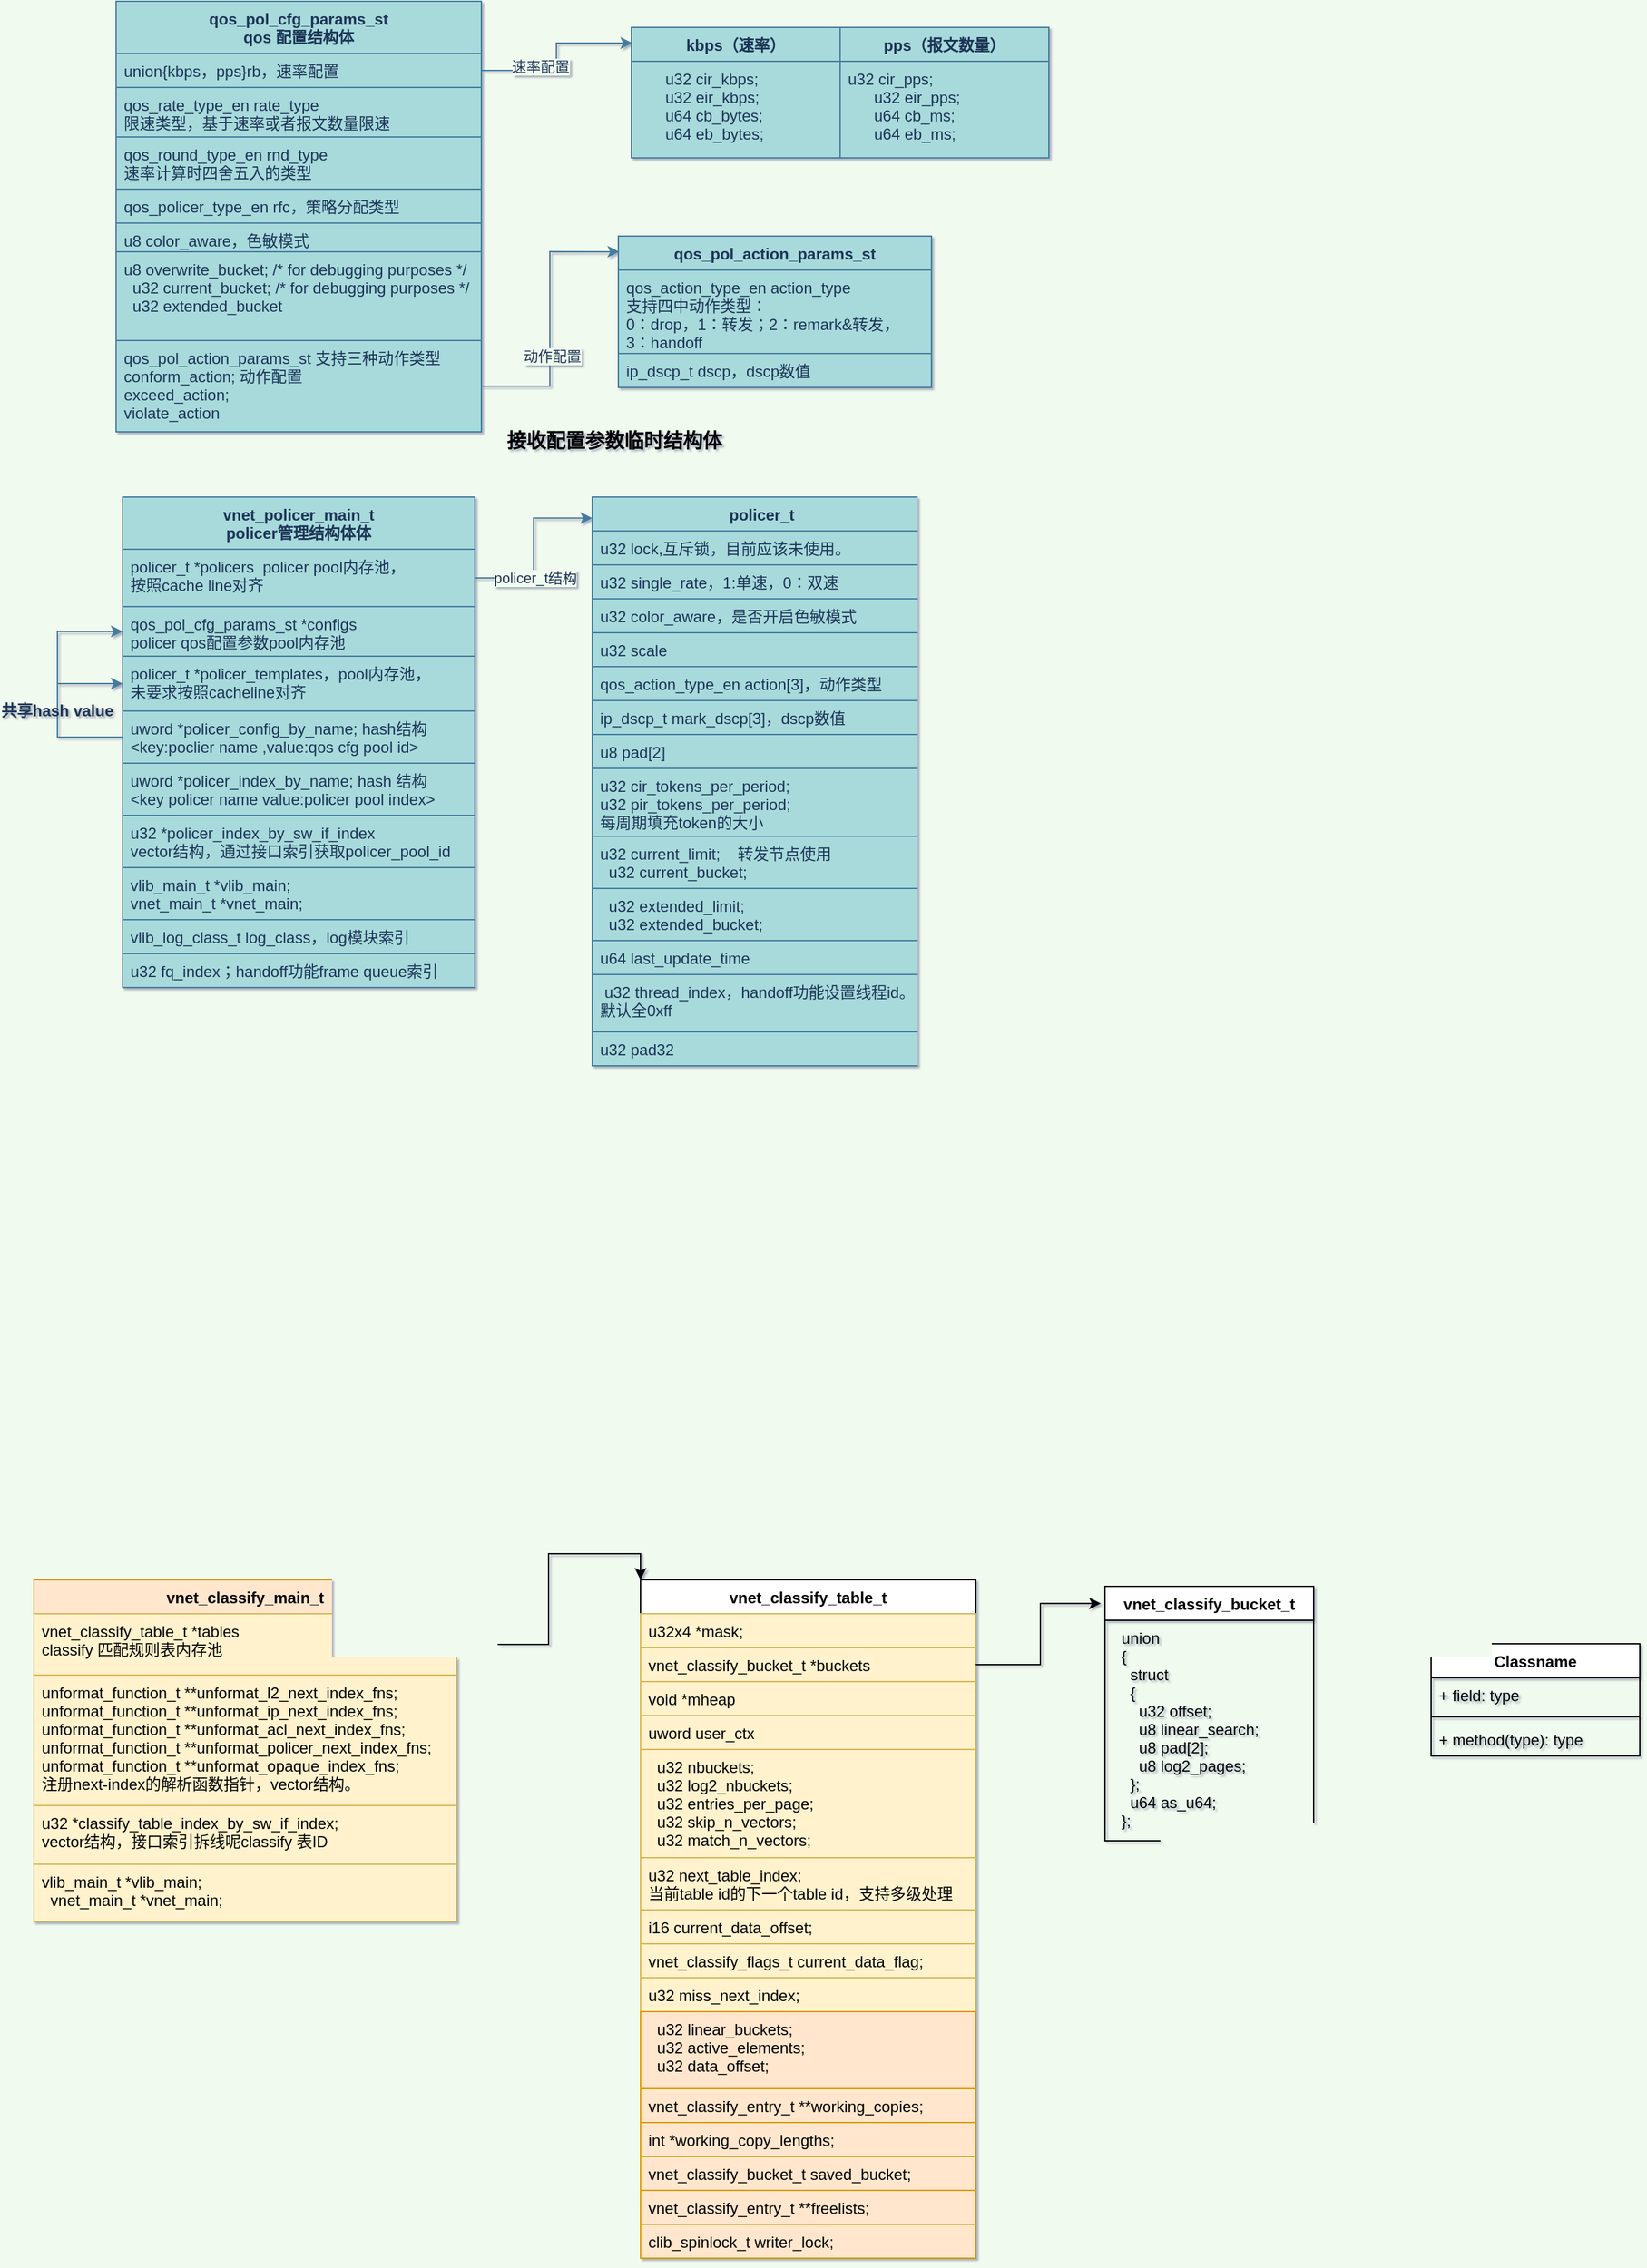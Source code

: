 <mxfile version="14.7.3" type="github">
  <diagram id="6OgHAIoOX9pApHHIhi0o" name="Page-1">
    <mxGraphModel dx="782" dy="437" grid="0" gridSize="10" guides="1" tooltips="1" connect="1" arrows="1" fold="1" page="1" pageScale="1" pageWidth="827" pageHeight="1169" background="#F1FAEE" math="0" shadow="1">
      <root>
        <mxCell id="0" />
        <mxCell id="1" parent="0" />
        <mxCell id="VG_LlP_TlRW7tgk0G426-2" value="vnet_policer_main_t&#xa;policer管理结构体体" style="swimlane;fontStyle=1;align=center;verticalAlign=top;childLayout=stackLayout;horizontal=1;startSize=40;horizontalStack=0;resizeParent=1;resizeParentMax=0;resizeLast=0;collapsible=1;marginBottom=0;fillColor=#A8DADC;strokeColor=#457B9D;fontColor=#1D3557;" parent="1" vertex="1">
          <mxGeometry x="100" y="390" width="270" height="376" as="geometry" />
        </mxCell>
        <mxCell id="VG_LlP_TlRW7tgk0G426-3" value="policer_t *policers  policer pool内存池，&#xa;按照cache line对齐" style="text;strokeColor=#457B9D;fillColor=#A8DADC;align=left;verticalAlign=top;spacingLeft=4;spacingRight=4;overflow=hidden;rotatable=0;points=[[0,0.5],[1,0.5]];portConstraint=eastwest;fontColor=#1D3557;" parent="VG_LlP_TlRW7tgk0G426-2" vertex="1">
          <mxGeometry y="40" width="270" height="44" as="geometry" />
        </mxCell>
        <mxCell id="VG_LlP_TlRW7tgk0G426-5" value="qos_pol_cfg_params_st *configs &#xa;policer qos配置参数pool内存池" style="text;strokeColor=#457B9D;fillColor=#A8DADC;align=left;verticalAlign=top;spacingLeft=4;spacingRight=4;overflow=hidden;rotatable=0;points=[[0,0.5],[1,0.5]];portConstraint=eastwest;fontColor=#1D3557;" parent="VG_LlP_TlRW7tgk0G426-2" vertex="1">
          <mxGeometry y="84" width="270" height="38" as="geometry" />
        </mxCell>
        <mxCell id="VG_LlP_TlRW7tgk0G426-6" value="policer_t *policer_templates，pool内存池，&#xa;未要求按照cacheline对齐" style="text;fillColor=#A8DADC;align=left;verticalAlign=top;spacingLeft=4;spacingRight=4;overflow=hidden;rotatable=0;points=[[0,0.5],[1,0.5]];portConstraint=eastwest;strokeColor=#457B9D;fontColor=#1D3557;" parent="VG_LlP_TlRW7tgk0G426-2" vertex="1">
          <mxGeometry y="122" width="270" height="42" as="geometry" />
        </mxCell>
        <mxCell id="VG_LlP_TlRW7tgk0G426-51" style="edgeStyle=orthogonalEdgeStyle;rounded=0;orthogonalLoop=1;jettySize=auto;html=1;exitX=0;exitY=0.5;exitDx=0;exitDy=0;entryX=0;entryY=0.5;entryDx=0;entryDy=0;labelBackgroundColor=#F1FAEE;strokeColor=#457B9D;fontColor=#1D3557;" parent="VG_LlP_TlRW7tgk0G426-2" source="VG_LlP_TlRW7tgk0G426-7" target="VG_LlP_TlRW7tgk0G426-5" edge="1">
          <mxGeometry relative="1" as="geometry">
            <Array as="points">
              <mxPoint x="-50" y="184" />
              <mxPoint x="-50" y="103" />
            </Array>
          </mxGeometry>
        </mxCell>
        <mxCell id="VG_LlP_TlRW7tgk0G426-52" style="edgeStyle=orthogonalEdgeStyle;rounded=0;orthogonalLoop=1;jettySize=auto;html=1;exitX=0;exitY=0.5;exitDx=0;exitDy=0;entryX=0;entryY=0.5;entryDx=0;entryDy=0;labelBackgroundColor=#F1FAEE;strokeColor=#457B9D;fontColor=#1D3557;" parent="VG_LlP_TlRW7tgk0G426-2" source="VG_LlP_TlRW7tgk0G426-7" target="VG_LlP_TlRW7tgk0G426-6" edge="1">
          <mxGeometry relative="1" as="geometry">
            <Array as="points">
              <mxPoint x="-50" y="184" />
              <mxPoint x="-50" y="143" />
            </Array>
          </mxGeometry>
        </mxCell>
        <mxCell id="VG_LlP_TlRW7tgk0G426-7" value="uword *policer_config_by_name; hash结构&#xa;&lt;key:poclier name ,value:qos cfg pool id&gt;" style="text;fillColor=#A8DADC;align=left;verticalAlign=top;spacingLeft=4;spacingRight=4;overflow=hidden;rotatable=0;points=[[0,0.5],[1,0.5]];portConstraint=eastwest;strokeColor=#457B9D;fontColor=#1D3557;" parent="VG_LlP_TlRW7tgk0G426-2" vertex="1">
          <mxGeometry y="164" width="270" height="40" as="geometry" />
        </mxCell>
        <mxCell id="VG_LlP_TlRW7tgk0G426-8" value="uword *policer_index_by_name; hash 结构&#xa;&lt;key policer name value:policer pool index&gt;" style="text;fillColor=#A8DADC;align=left;verticalAlign=top;spacingLeft=4;spacingRight=4;overflow=hidden;rotatable=0;points=[[0,0.5],[1,0.5]];portConstraint=eastwest;strokeColor=#457B9D;fontColor=#1D3557;" parent="VG_LlP_TlRW7tgk0G426-2" vertex="1">
          <mxGeometry y="204" width="270" height="40" as="geometry" />
        </mxCell>
        <mxCell id="VG_LlP_TlRW7tgk0G426-9" value="u32 *policer_index_by_sw_if_index&#xa;vector结构，通过接口索引获取policer_pool_id" style="text;fillColor=#A8DADC;align=left;verticalAlign=top;spacingLeft=4;spacingRight=4;overflow=hidden;rotatable=0;points=[[0,0.5],[1,0.5]];portConstraint=eastwest;strokeColor=#457B9D;fontColor=#1D3557;" parent="VG_LlP_TlRW7tgk0G426-2" vertex="1">
          <mxGeometry y="244" width="270" height="40" as="geometry" />
        </mxCell>
        <mxCell id="VG_LlP_TlRW7tgk0G426-10" value="vlib_main_t *vlib_main;&#xa;vnet_main_t *vnet_main;" style="text;fillColor=#A8DADC;align=left;verticalAlign=top;spacingLeft=4;spacingRight=4;overflow=hidden;rotatable=0;points=[[0,0.5],[1,0.5]];portConstraint=eastwest;strokeColor=#457B9D;fontColor=#1D3557;" parent="VG_LlP_TlRW7tgk0G426-2" vertex="1">
          <mxGeometry y="284" width="270" height="40" as="geometry" />
        </mxCell>
        <mxCell id="VG_LlP_TlRW7tgk0G426-11" value="vlib_log_class_t log_class，log模块索引" style="text;fillColor=#A8DADC;align=left;verticalAlign=top;spacingLeft=4;spacingRight=4;overflow=hidden;rotatable=0;points=[[0,0.5],[1,0.5]];portConstraint=eastwest;strokeColor=#457B9D;fontColor=#1D3557;" parent="VG_LlP_TlRW7tgk0G426-2" vertex="1">
          <mxGeometry y="324" width="270" height="26" as="geometry" />
        </mxCell>
        <mxCell id="VG_LlP_TlRW7tgk0G426-12" value="u32 fq_index；handoff功能frame queue索引" style="text;fillColor=#A8DADC;align=left;verticalAlign=top;spacingLeft=4;spacingRight=4;overflow=hidden;rotatable=0;points=[[0,0.5],[1,0.5]];portConstraint=eastwest;strokeColor=#457B9D;fontColor=#1D3557;" parent="VG_LlP_TlRW7tgk0G426-2" vertex="1">
          <mxGeometry y="350" width="270" height="26" as="geometry" />
        </mxCell>
        <mxCell id="VG_LlP_TlRW7tgk0G426-13" value="policer_t" style="swimlane;fontStyle=1;align=center;verticalAlign=top;childLayout=stackLayout;horizontal=1;startSize=26;horizontalStack=0;resizeParent=1;resizeParentMax=0;resizeLast=0;collapsible=1;marginBottom=0;strokeColor=#457B9D;fillColor=#A8DADC;fontColor=#1D3557;" parent="1" vertex="1">
          <mxGeometry x="460" y="390" width="260" height="436" as="geometry" />
        </mxCell>
        <mxCell id="VG_LlP_TlRW7tgk0G426-14" value="u32 lock,互斥锁，目前应该未使用。" style="text;strokeColor=#457B9D;fillColor=#A8DADC;align=left;verticalAlign=top;spacingLeft=4;spacingRight=4;overflow=hidden;rotatable=0;points=[[0,0.5],[1,0.5]];portConstraint=eastwest;fontColor=#1D3557;" parent="VG_LlP_TlRW7tgk0G426-13" vertex="1">
          <mxGeometry y="26" width="260" height="26" as="geometry" />
        </mxCell>
        <mxCell id="VG_LlP_TlRW7tgk0G426-16" value="u32 single_rate，1:单速，0：双速" style="text;fillColor=#A8DADC;align=left;verticalAlign=top;spacingLeft=4;spacingRight=4;overflow=hidden;rotatable=0;points=[[0,0.5],[1,0.5]];portConstraint=eastwest;strokeColor=#457B9D;fontColor=#1D3557;" parent="VG_LlP_TlRW7tgk0G426-13" vertex="1">
          <mxGeometry y="52" width="260" height="26" as="geometry" />
        </mxCell>
        <mxCell id="VG_LlP_TlRW7tgk0G426-17" value="u32 color_aware，是否开启色敏模式" style="text;fillColor=#A8DADC;align=left;verticalAlign=top;spacingLeft=4;spacingRight=4;overflow=hidden;rotatable=0;points=[[0,0.5],[1,0.5]];portConstraint=eastwest;strokeColor=#457B9D;fontColor=#1D3557;" parent="VG_LlP_TlRW7tgk0G426-13" vertex="1">
          <mxGeometry y="78" width="260" height="26" as="geometry" />
        </mxCell>
        <mxCell id="VG_LlP_TlRW7tgk0G426-18" value="u32 scale" style="text;fillColor=#A8DADC;align=left;verticalAlign=top;spacingLeft=4;spacingRight=4;overflow=hidden;rotatable=0;points=[[0,0.5],[1,0.5]];portConstraint=eastwest;strokeColor=#457B9D;fontColor=#1D3557;" parent="VG_LlP_TlRW7tgk0G426-13" vertex="1">
          <mxGeometry y="104" width="260" height="26" as="geometry" />
        </mxCell>
        <mxCell id="VG_LlP_TlRW7tgk0G426-19" value="qos_action_type_en action[3]，动作类型" style="text;fillColor=#A8DADC;align=left;verticalAlign=top;spacingLeft=4;spacingRight=4;overflow=hidden;rotatable=0;points=[[0,0.5],[1,0.5]];portConstraint=eastwest;strokeColor=#457B9D;fontColor=#1D3557;" parent="VG_LlP_TlRW7tgk0G426-13" vertex="1">
          <mxGeometry y="130" width="260" height="26" as="geometry" />
        </mxCell>
        <mxCell id="VG_LlP_TlRW7tgk0G426-20" value="ip_dscp_t mark_dscp[3]，dscp数值" style="text;fillColor=#A8DADC;align=left;verticalAlign=top;spacingLeft=4;spacingRight=4;overflow=hidden;rotatable=0;points=[[0,0.5],[1,0.5]];portConstraint=eastwest;strokeColor=#457B9D;fontColor=#1D3557;" parent="VG_LlP_TlRW7tgk0G426-13" vertex="1">
          <mxGeometry y="156" width="260" height="26" as="geometry" />
        </mxCell>
        <mxCell id="VG_LlP_TlRW7tgk0G426-21" value="u8 pad[2]" style="text;fillColor=#A8DADC;align=left;verticalAlign=top;spacingLeft=4;spacingRight=4;overflow=hidden;rotatable=0;points=[[0,0.5],[1,0.5]];portConstraint=eastwest;strokeColor=#457B9D;fontColor=#1D3557;" parent="VG_LlP_TlRW7tgk0G426-13" vertex="1">
          <mxGeometry y="182" width="260" height="26" as="geometry" />
        </mxCell>
        <mxCell id="VG_LlP_TlRW7tgk0G426-23" value="u32 cir_tokens_per_period;&#xa;u32 pir_tokens_per_period;&#xa;每周期填充token的大小" style="text;fillColor=#A8DADC;align=left;verticalAlign=top;spacingLeft=4;spacingRight=4;overflow=hidden;rotatable=0;points=[[0,0.5],[1,0.5]];portConstraint=eastwest;strokeColor=#457B9D;fontColor=#1D3557;" parent="VG_LlP_TlRW7tgk0G426-13" vertex="1">
          <mxGeometry y="208" width="260" height="52" as="geometry" />
        </mxCell>
        <mxCell id="VG_LlP_TlRW7tgk0G426-24" value="u32 current_limit;    转发节点使用&#xa;  u32 current_bucket;" style="text;fillColor=#A8DADC;align=left;verticalAlign=top;spacingLeft=4;spacingRight=4;overflow=hidden;rotatable=0;points=[[0,0.5],[1,0.5]];portConstraint=eastwest;strokeColor=#457B9D;fontColor=#1D3557;" parent="VG_LlP_TlRW7tgk0G426-13" vertex="1">
          <mxGeometry y="260" width="260" height="40" as="geometry" />
        </mxCell>
        <mxCell id="VG_LlP_TlRW7tgk0G426-22" value="  u32 extended_limit;&#xa;  u32 extended_bucket;" style="text;fillColor=#A8DADC;align=left;verticalAlign=top;spacingLeft=4;spacingRight=4;overflow=hidden;rotatable=0;points=[[0,0.5],[1,0.5]];portConstraint=eastwest;strokeColor=#457B9D;fontColor=#1D3557;" parent="VG_LlP_TlRW7tgk0G426-13" vertex="1">
          <mxGeometry y="300" width="260" height="40" as="geometry" />
        </mxCell>
        <mxCell id="VG_LlP_TlRW7tgk0G426-25" value="u64 last_update_time" style="text;fillColor=#A8DADC;align=left;verticalAlign=top;spacingLeft=4;spacingRight=4;overflow=hidden;rotatable=0;points=[[0,0.5],[1,0.5]];portConstraint=eastwest;strokeColor=#457B9D;fontColor=#1D3557;" parent="VG_LlP_TlRW7tgk0G426-13" vertex="1">
          <mxGeometry y="340" width="260" height="26" as="geometry" />
        </mxCell>
        <mxCell id="VG_LlP_TlRW7tgk0G426-26" value=" u32 thread_index，handoff功能设置线程id。&#xa;默认全0xff" style="text;fillColor=#A8DADC;align=left;verticalAlign=top;spacingLeft=4;spacingRight=4;overflow=hidden;rotatable=0;points=[[0,0.5],[1,0.5]];portConstraint=eastwest;strokeColor=#457B9D;fontColor=#1D3557;" parent="VG_LlP_TlRW7tgk0G426-13" vertex="1">
          <mxGeometry y="366" width="260" height="44" as="geometry" />
        </mxCell>
        <mxCell id="VG_LlP_TlRW7tgk0G426-27" value="u32 pad32" style="text;fillColor=#A8DADC;align=left;verticalAlign=top;spacingLeft=4;spacingRight=4;overflow=hidden;rotatable=0;points=[[0,0.5],[1,0.5]];portConstraint=eastwest;strokeColor=#457B9D;fontColor=#1D3557;" parent="VG_LlP_TlRW7tgk0G426-13" vertex="1">
          <mxGeometry y="410" width="260" height="26" as="geometry" />
        </mxCell>
        <mxCell id="VG_LlP_TlRW7tgk0G426-28" value="qos_pol_cfg_params_st&#xa;qos 配置结构体" style="swimlane;fontStyle=1;align=center;verticalAlign=top;childLayout=stackLayout;horizontal=1;startSize=40;horizontalStack=0;resizeParent=1;resizeParentMax=0;resizeLast=0;collapsible=1;marginBottom=0;strokeColor=#457B9D;fillColor=#A8DADC;fontColor=#1D3557;" parent="1" vertex="1">
          <mxGeometry x="95" y="10" width="280" height="330" as="geometry" />
        </mxCell>
        <mxCell id="VG_LlP_TlRW7tgk0G426-29" value="union{kbps，pps}rb，速率配置" style="text;strokeColor=#457B9D;fillColor=#A8DADC;align=left;verticalAlign=top;spacingLeft=4;spacingRight=4;overflow=hidden;rotatable=0;points=[[0,0.5],[1,0.5]];portConstraint=eastwest;fontColor=#1D3557;" parent="VG_LlP_TlRW7tgk0G426-28" vertex="1">
          <mxGeometry y="40" width="280" height="26" as="geometry" />
        </mxCell>
        <mxCell id="VG_LlP_TlRW7tgk0G426-31" value="qos_rate_type_en rate_type&#xa;限速类型，基于速率或者报文数量限速" style="text;fillColor=#A8DADC;align=left;verticalAlign=top;spacingLeft=4;spacingRight=4;overflow=hidden;rotatable=0;points=[[0,0.5],[1,0.5]];portConstraint=eastwest;strokeColor=#457B9D;fontColor=#1D3557;" parent="VG_LlP_TlRW7tgk0G426-28" vertex="1">
          <mxGeometry y="66" width="280" height="38" as="geometry" />
        </mxCell>
        <mxCell id="VG_LlP_TlRW7tgk0G426-32" value="qos_round_type_en rnd_type&#xa;速率计算时四舍五入的类型" style="text;fillColor=#A8DADC;align=left;verticalAlign=top;spacingLeft=4;spacingRight=4;overflow=hidden;rotatable=0;points=[[0,0.5],[1,0.5]];portConstraint=eastwest;strokeColor=#457B9D;fontColor=#1D3557;" parent="VG_LlP_TlRW7tgk0G426-28" vertex="1">
          <mxGeometry y="104" width="280" height="40" as="geometry" />
        </mxCell>
        <mxCell id="VG_LlP_TlRW7tgk0G426-33" value="qos_policer_type_en rfc，策略分配类型" style="text;fillColor=#A8DADC;align=left;verticalAlign=top;spacingLeft=4;spacingRight=4;overflow=hidden;rotatable=0;points=[[0,0.5],[1,0.5]];portConstraint=eastwest;strokeColor=#457B9D;fontColor=#1D3557;" parent="VG_LlP_TlRW7tgk0G426-28" vertex="1">
          <mxGeometry y="144" width="280" height="26" as="geometry" />
        </mxCell>
        <mxCell id="VG_LlP_TlRW7tgk0G426-34" value="u8 color_aware，色敏模式" style="text;fillColor=#A8DADC;align=left;verticalAlign=top;spacingLeft=4;spacingRight=4;overflow=hidden;rotatable=0;points=[[0,0.5],[1,0.5]];portConstraint=eastwest;strokeColor=#457B9D;fontColor=#1D3557;" parent="VG_LlP_TlRW7tgk0G426-28" vertex="1">
          <mxGeometry y="170" width="280" height="22" as="geometry" />
        </mxCell>
        <mxCell id="VG_LlP_TlRW7tgk0G426-36" value="u8 overwrite_bucket;  /* for debugging purposes */&#xa;  u32 current_bucket;  /* for debugging purposes */&#xa;  u32 extended_bucket" style="text;fillColor=#A8DADC;align=left;verticalAlign=top;spacingLeft=4;spacingRight=4;overflow=hidden;rotatable=0;points=[[0,0.5],[1,0.5]];portConstraint=eastwest;strokeColor=#457B9D;fontColor=#1D3557;" parent="VG_LlP_TlRW7tgk0G426-28" vertex="1">
          <mxGeometry y="192" width="280" height="68" as="geometry" />
        </mxCell>
        <mxCell id="VG_LlP_TlRW7tgk0G426-37" value="qos_pol_action_params_st 支持三种动作类型&#xa;conform_action; 动作配置&#xa; exceed_action;&#xa; violate_action" style="text;fillColor=#A8DADC;align=left;verticalAlign=top;spacingLeft=4;spacingRight=4;overflow=hidden;rotatable=0;points=[[0,0.5],[1,0.5]];portConstraint=eastwest;strokeColor=#457B9D;fontColor=#1D3557;" parent="VG_LlP_TlRW7tgk0G426-28" vertex="1">
          <mxGeometry y="260" width="280" height="70" as="geometry" />
        </mxCell>
        <mxCell id="VG_LlP_TlRW7tgk0G426-38" value="kbps（速率）" style="swimlane;fontStyle=1;align=center;verticalAlign=top;childLayout=stackLayout;horizontal=1;startSize=26;horizontalStack=0;resizeParent=1;resizeParentMax=0;resizeLast=0;collapsible=1;marginBottom=0;strokeColor=#457B9D;fillColor=#A8DADC;fontColor=#1D3557;" parent="1" vertex="1">
          <mxGeometry x="490" y="30" width="160" height="100" as="geometry" />
        </mxCell>
        <mxCell id="VG_LlP_TlRW7tgk0G426-39" value="      u32 cir_kbps;&#xa;      u32 eir_kbps;&#xa;      u64 cb_bytes;&#xa;      u64 eb_bytes;" style="text;strokeColor=#457B9D;fillColor=#A8DADC;align=left;verticalAlign=top;spacingLeft=4;spacingRight=4;overflow=hidden;rotatable=0;points=[[0,0.5],[1,0.5]];portConstraint=eastwest;fontColor=#1D3557;" parent="VG_LlP_TlRW7tgk0G426-38" vertex="1">
          <mxGeometry y="26" width="160" height="74" as="geometry" />
        </mxCell>
        <mxCell id="VG_LlP_TlRW7tgk0G426-42" value="pps（报文数量）" style="swimlane;fontStyle=1;align=center;verticalAlign=top;childLayout=stackLayout;horizontal=1;startSize=26;horizontalStack=0;resizeParent=1;resizeParentMax=0;resizeLast=0;collapsible=1;marginBottom=0;strokeColor=#457B9D;fillColor=#A8DADC;fontColor=#1D3557;" parent="1" vertex="1">
          <mxGeometry x="650" y="30" width="160" height="100" as="geometry" />
        </mxCell>
        <mxCell id="VG_LlP_TlRW7tgk0G426-43" value="u32 cir_pps;&#xa;      u32 eir_pps;&#xa;      u64 cb_ms;&#xa;      u64 eb_ms;" style="text;strokeColor=#457B9D;fillColor=#A8DADC;align=left;verticalAlign=top;spacingLeft=4;spacingRight=4;overflow=hidden;rotatable=0;points=[[0,0.5],[1,0.5]];portConstraint=eastwest;fontColor=#1D3557;" parent="VG_LlP_TlRW7tgk0G426-42" vertex="1">
          <mxGeometry y="26" width="160" height="74" as="geometry" />
        </mxCell>
        <mxCell id="VG_LlP_TlRW7tgk0G426-47" value="qos_pol_action_params_st" style="swimlane;fontStyle=1;align=center;verticalAlign=top;childLayout=stackLayout;horizontal=1;startSize=26;horizontalStack=0;resizeParent=1;resizeParentMax=0;resizeLast=0;collapsible=1;marginBottom=0;strokeColor=#457B9D;fillColor=#A8DADC;fontColor=#1D3557;" parent="1" vertex="1">
          <mxGeometry x="480" y="190" width="240" height="116" as="geometry" />
        </mxCell>
        <mxCell id="VG_LlP_TlRW7tgk0G426-48" value="qos_action_type_en action_type&#xa;支持四中动作类型：&#xa;0：drop，1：转发；2：remark&amp;转发，&#xa;3：handoff" style="text;strokeColor=#457B9D;fillColor=#A8DADC;align=left;verticalAlign=top;spacingLeft=4;spacingRight=4;overflow=hidden;rotatable=0;points=[[0,0.5],[1,0.5]];portConstraint=eastwest;fontColor=#1D3557;" parent="VG_LlP_TlRW7tgk0G426-47" vertex="1">
          <mxGeometry y="26" width="240" height="64" as="geometry" />
        </mxCell>
        <mxCell id="VG_LlP_TlRW7tgk0G426-50" value="ip_dscp_t dscp，dscp数值" style="text;strokeColor=#457B9D;fillColor=#A8DADC;align=left;verticalAlign=top;spacingLeft=4;spacingRight=4;overflow=hidden;rotatable=0;points=[[0,0.5],[1,0.5]];portConstraint=eastwest;fontColor=#1D3557;" parent="VG_LlP_TlRW7tgk0G426-47" vertex="1">
          <mxGeometry y="90" width="240" height="26" as="geometry" />
        </mxCell>
        <mxCell id="VG_LlP_TlRW7tgk0G426-53" value="共享hash value" style="text;align=center;fontStyle=1;verticalAlign=middle;spacingLeft=3;spacingRight=3;strokeColor=none;rotatable=0;points=[[0,0.5],[1,0.5]];portConstraint=eastwest;fontColor=#1D3557;" parent="1" vertex="1">
          <mxGeometry x="10" y="540" width="80" height="26" as="geometry" />
        </mxCell>
        <mxCell id="VG_LlP_TlRW7tgk0G426-56" style="edgeStyle=orthogonalEdgeStyle;rounded=0;orthogonalLoop=1;jettySize=auto;html=1;exitX=1;exitY=0.5;exitDx=0;exitDy=0;entryX=0;entryY=0.037;entryDx=0;entryDy=0;entryPerimeter=0;labelBackgroundColor=#F1FAEE;strokeColor=#457B9D;fontColor=#1D3557;" parent="1" source="VG_LlP_TlRW7tgk0G426-3" target="VG_LlP_TlRW7tgk0G426-13" edge="1">
          <mxGeometry relative="1" as="geometry" />
        </mxCell>
        <mxCell id="VG_LlP_TlRW7tgk0G426-57" value="policer_t结构" style="edgeLabel;html=1;align=center;verticalAlign=middle;resizable=0;points=[];labelBackgroundColor=#F1FAEE;fontColor=#1D3557;" parent="VG_LlP_TlRW7tgk0G426-56" vertex="1" connectable="0">
          <mxGeometry x="-0.329" y="-1" relative="1" as="geometry">
            <mxPoint as="offset" />
          </mxGeometry>
        </mxCell>
        <mxCell id="VG_LlP_TlRW7tgk0G426-58" style="edgeStyle=orthogonalEdgeStyle;rounded=0;orthogonalLoop=1;jettySize=auto;html=1;exitX=1;exitY=0.5;exitDx=0;exitDy=0;entryX=0.004;entryY=0.12;entryDx=0;entryDy=0;entryPerimeter=0;labelBackgroundColor=#F1FAEE;strokeColor=#457B9D;fontColor=#1D3557;" parent="1" source="VG_LlP_TlRW7tgk0G426-29" target="VG_LlP_TlRW7tgk0G426-38" edge="1">
          <mxGeometry relative="1" as="geometry" />
        </mxCell>
        <mxCell id="VG_LlP_TlRW7tgk0G426-59" value="速率配置" style="edgeLabel;html=1;align=center;verticalAlign=middle;resizable=0;points=[];labelBackgroundColor=#F1FAEE;fontColor=#1D3557;" parent="VG_LlP_TlRW7tgk0G426-58" vertex="1" connectable="0">
          <mxGeometry x="-0.352" y="3" relative="1" as="geometry">
            <mxPoint as="offset" />
          </mxGeometry>
        </mxCell>
        <mxCell id="VG_LlP_TlRW7tgk0G426-60" style="edgeStyle=orthogonalEdgeStyle;rounded=0;orthogonalLoop=1;jettySize=auto;html=1;exitX=1;exitY=0.5;exitDx=0;exitDy=0;entryX=0.003;entryY=0.103;entryDx=0;entryDy=0;entryPerimeter=0;labelBackgroundColor=#F1FAEE;strokeColor=#457B9D;fontColor=#1D3557;" parent="1" source="VG_LlP_TlRW7tgk0G426-37" target="VG_LlP_TlRW7tgk0G426-47" edge="1">
          <mxGeometry relative="1" as="geometry" />
        </mxCell>
        <mxCell id="VG_LlP_TlRW7tgk0G426-61" value="动作配置" style="edgeLabel;html=1;align=center;verticalAlign=middle;resizable=0;points=[];labelBackgroundColor=#F1FAEE;fontColor=#1D3557;" parent="VG_LlP_TlRW7tgk0G426-60" vertex="1" connectable="0">
          <mxGeometry x="-0.277" y="-1" relative="1" as="geometry">
            <mxPoint as="offset" />
          </mxGeometry>
        </mxCell>
        <mxCell id="0go8Z7dsXnYSOvCUR9jS-1" value="接收配置参数临时结构体" style="text;html=1;strokeColor=none;fillColor=none;align=center;verticalAlign=middle;whiteSpace=wrap;rounded=0;fontStyle=1;fontSize=15;" parent="1" vertex="1">
          <mxGeometry x="385" y="336" width="184" height="20" as="geometry" />
        </mxCell>
        <mxCell id="0z_VEiuhw0DwLzbFKixf-1" value="vnet_classify_main_t" style="swimlane;fontStyle=1;align=center;verticalAlign=top;childLayout=stackLayout;horizontal=1;startSize=26;horizontalStack=0;resizeParent=1;resizeParentMax=0;resizeLast=0;collapsible=1;marginBottom=0;fillColor=#ffe6cc;strokeColor=#d79b00;" vertex="1" parent="1">
          <mxGeometry x="32" y="1220" width="324" height="262" as="geometry" />
        </mxCell>
        <mxCell id="0z_VEiuhw0DwLzbFKixf-2" value="vnet_classify_table_t *tables&#xa;classify 匹配规则表内存池" style="text;strokeColor=#d6b656;fillColor=#fff2cc;align=left;verticalAlign=top;spacingLeft=4;spacingRight=4;overflow=hidden;rotatable=0;points=[[0,0.5],[1,0.5]];portConstraint=eastwest;" vertex="1" parent="0z_VEiuhw0DwLzbFKixf-1">
          <mxGeometry y="26" width="324" height="47" as="geometry" />
        </mxCell>
        <mxCell id="0z_VEiuhw0DwLzbFKixf-4" value="unformat_function_t **unformat_l2_next_index_fns;&#xa;unformat_function_t **unformat_ip_next_index_fns;&#xa;unformat_function_t **unformat_acl_next_index_fns;&#xa;unformat_function_t **unformat_policer_next_index_fns;&#xa;unformat_function_t **unformat_opaque_index_fns;&#xa;注册next-index的解析函数指针，vector结构。" style="text;fillColor=#fff2cc;align=left;verticalAlign=top;spacingLeft=4;spacingRight=4;overflow=hidden;rotatable=0;points=[[0,0.5],[1,0.5]];portConstraint=eastwest;strokeColor=#d6b656;" vertex="1" parent="0z_VEiuhw0DwLzbFKixf-1">
          <mxGeometry y="73" width="324" height="100" as="geometry" />
        </mxCell>
        <mxCell id="0z_VEiuhw0DwLzbFKixf-5" value="u32 *classify_table_index_by_sw_if_index; &#xa;vector结构，接口索引拆线呢classify 表ID" style="text;fillColor=#fff2cc;align=left;verticalAlign=top;spacingLeft=4;spacingRight=4;overflow=hidden;rotatable=0;points=[[0,0.5],[1,0.5]];portConstraint=eastwest;strokeColor=#d6b656;" vertex="1" parent="0z_VEiuhw0DwLzbFKixf-1">
          <mxGeometry y="173" width="324" height="45" as="geometry" />
        </mxCell>
        <mxCell id="0z_VEiuhw0DwLzbFKixf-6" value="vlib_main_t *vlib_main;&#xa;  vnet_main_t *vnet_main;" style="text;fillColor=#fff2cc;align=left;verticalAlign=top;spacingLeft=4;spacingRight=4;overflow=hidden;rotatable=0;points=[[0,0.5],[1,0.5]];portConstraint=eastwest;strokeColor=#d6b656;" vertex="1" parent="0z_VEiuhw0DwLzbFKixf-1">
          <mxGeometry y="218" width="324" height="44" as="geometry" />
        </mxCell>
        <mxCell id="0z_VEiuhw0DwLzbFKixf-10" value="vnet_classify_table_t" style="swimlane;fontStyle=1;align=center;verticalAlign=top;childLayout=stackLayout;horizontal=1;startSize=26;horizontalStack=0;resizeParent=1;resizeParentMax=0;resizeLast=0;collapsible=1;marginBottom=0;strokeColor=#000000;" vertex="1" parent="1">
          <mxGeometry x="497" y="1220" width="257" height="520" as="geometry" />
        </mxCell>
        <mxCell id="0z_VEiuhw0DwLzbFKixf-11" value="u32x4 *mask;" style="text;strokeColor=#d6b656;fillColor=#fff2cc;align=left;verticalAlign=top;spacingLeft=4;spacingRight=4;overflow=hidden;rotatable=0;points=[[0,0.5],[1,0.5]];portConstraint=eastwest;" vertex="1" parent="0z_VEiuhw0DwLzbFKixf-10">
          <mxGeometry y="26" width="257" height="26" as="geometry" />
        </mxCell>
        <mxCell id="0z_VEiuhw0DwLzbFKixf-13" value="vnet_classify_bucket_t *buckets" style="text;fillColor=#fff2cc;align=left;verticalAlign=top;spacingLeft=4;spacingRight=4;overflow=hidden;rotatable=0;points=[[0,0.5],[1,0.5]];portConstraint=eastwest;strokeColor=#d6b656;" vertex="1" parent="0z_VEiuhw0DwLzbFKixf-10">
          <mxGeometry y="52" width="257" height="26" as="geometry" />
        </mxCell>
        <mxCell id="0z_VEiuhw0DwLzbFKixf-14" value="void *mheap" style="text;fillColor=#fff2cc;align=left;verticalAlign=top;spacingLeft=4;spacingRight=4;overflow=hidden;rotatable=0;points=[[0,0.5],[1,0.5]];portConstraint=eastwest;strokeColor=#d6b656;" vertex="1" parent="0z_VEiuhw0DwLzbFKixf-10">
          <mxGeometry y="78" width="257" height="26" as="geometry" />
        </mxCell>
        <mxCell id="0z_VEiuhw0DwLzbFKixf-15" value="uword user_ctx" style="text;fillColor=#fff2cc;align=left;verticalAlign=top;spacingLeft=4;spacingRight=4;overflow=hidden;rotatable=0;points=[[0,0.5],[1,0.5]];portConstraint=eastwest;strokeColor=#d6b656;" vertex="1" parent="0z_VEiuhw0DwLzbFKixf-10">
          <mxGeometry y="104" width="257" height="26" as="geometry" />
        </mxCell>
        <mxCell id="0z_VEiuhw0DwLzbFKixf-16" value="  u32 nbuckets;&#xa;  u32 log2_nbuckets;&#xa;  u32 entries_per_page;&#xa;  u32 skip_n_vectors;&#xa;  u32 match_n_vectors;" style="text;fillColor=#fff2cc;align=left;verticalAlign=top;spacingLeft=4;spacingRight=4;overflow=hidden;rotatable=0;points=[[0,0.5],[1,0.5]];portConstraint=eastwest;strokeColor=#d6b656;" vertex="1" parent="0z_VEiuhw0DwLzbFKixf-10">
          <mxGeometry y="130" width="257" height="83" as="geometry" />
        </mxCell>
        <mxCell id="0z_VEiuhw0DwLzbFKixf-17" value="u32 next_table_index;&#xa;当前table id的下一个table id，支持多级处理&#xa;" style="text;fillColor=#fff2cc;align=left;verticalAlign=top;spacingLeft=4;spacingRight=4;overflow=hidden;rotatable=0;points=[[0,0.5],[1,0.5]];portConstraint=eastwest;strokeColor=#d6b656;" vertex="1" parent="0z_VEiuhw0DwLzbFKixf-10">
          <mxGeometry y="213" width="257" height="40" as="geometry" />
        </mxCell>
        <mxCell id="0z_VEiuhw0DwLzbFKixf-18" value="i16 current_data_offset;" style="text;fillColor=#fff2cc;align=left;verticalAlign=top;spacingLeft=4;spacingRight=4;overflow=hidden;rotatable=0;points=[[0,0.5],[1,0.5]];portConstraint=eastwest;strokeColor=#d6b656;" vertex="1" parent="0z_VEiuhw0DwLzbFKixf-10">
          <mxGeometry y="253" width="257" height="26" as="geometry" />
        </mxCell>
        <mxCell id="0z_VEiuhw0DwLzbFKixf-19" value="vnet_classify_flags_t current_data_flag;" style="text;fillColor=#fff2cc;align=left;verticalAlign=top;spacingLeft=4;spacingRight=4;overflow=hidden;rotatable=0;points=[[0,0.5],[1,0.5]];portConstraint=eastwest;strokeColor=#d6b656;" vertex="1" parent="0z_VEiuhw0DwLzbFKixf-10">
          <mxGeometry y="279" width="257" height="26" as="geometry" />
        </mxCell>
        <mxCell id="0z_VEiuhw0DwLzbFKixf-20" value="u32 miss_next_index;" style="text;fillColor=#fff2cc;align=left;verticalAlign=top;spacingLeft=4;spacingRight=4;overflow=hidden;rotatable=0;points=[[0,0.5],[1,0.5]];portConstraint=eastwest;strokeColor=#d6b656;" vertex="1" parent="0z_VEiuhw0DwLzbFKixf-10">
          <mxGeometry y="305" width="257" height="26" as="geometry" />
        </mxCell>
        <mxCell id="0z_VEiuhw0DwLzbFKixf-21" value="  u32 linear_buckets;&#xa;  u32 active_elements;&#xa;  u32 data_offset;" style="text;fillColor=#ffe6cc;align=left;verticalAlign=top;spacingLeft=4;spacingRight=4;overflow=hidden;rotatable=0;points=[[0,0.5],[1,0.5]];portConstraint=eastwest;strokeColor=#d79b00;" vertex="1" parent="0z_VEiuhw0DwLzbFKixf-10">
          <mxGeometry y="331" width="257" height="59" as="geometry" />
        </mxCell>
        <mxCell id="0z_VEiuhw0DwLzbFKixf-22" value="vnet_classify_entry_t **working_copies;" style="text;fillColor=#ffe6cc;align=left;verticalAlign=top;spacingLeft=4;spacingRight=4;overflow=hidden;rotatable=0;points=[[0,0.5],[1,0.5]];portConstraint=eastwest;strokeColor=#d79b00;" vertex="1" parent="0z_VEiuhw0DwLzbFKixf-10">
          <mxGeometry y="390" width="257" height="26" as="geometry" />
        </mxCell>
        <mxCell id="0z_VEiuhw0DwLzbFKixf-24" value="int *working_copy_lengths;" style="text;fillColor=#ffe6cc;align=left;verticalAlign=top;spacingLeft=4;spacingRight=4;overflow=hidden;rotatable=0;points=[[0,0.5],[1,0.5]];portConstraint=eastwest;strokeColor=#d79b00;" vertex="1" parent="0z_VEiuhw0DwLzbFKixf-10">
          <mxGeometry y="416" width="257" height="26" as="geometry" />
        </mxCell>
        <mxCell id="0z_VEiuhw0DwLzbFKixf-25" value="vnet_classify_bucket_t saved_bucket;" style="text;fillColor=#ffe6cc;align=left;verticalAlign=top;spacingLeft=4;spacingRight=4;overflow=hidden;rotatable=0;points=[[0,0.5],[1,0.5]];portConstraint=eastwest;strokeColor=#d79b00;" vertex="1" parent="0z_VEiuhw0DwLzbFKixf-10">
          <mxGeometry y="442" width="257" height="26" as="geometry" />
        </mxCell>
        <mxCell id="0z_VEiuhw0DwLzbFKixf-26" value="vnet_classify_entry_t **freelists;" style="text;fillColor=#ffe6cc;align=left;verticalAlign=top;spacingLeft=4;spacingRight=4;overflow=hidden;rotatable=0;points=[[0,0.5],[1,0.5]];portConstraint=eastwest;strokeColor=#d79b00;" vertex="1" parent="0z_VEiuhw0DwLzbFKixf-10">
          <mxGeometry y="468" width="257" height="26" as="geometry" />
        </mxCell>
        <mxCell id="0z_VEiuhw0DwLzbFKixf-27" value="clib_spinlock_t writer_lock;" style="text;fillColor=#ffe6cc;align=left;verticalAlign=top;spacingLeft=4;spacingRight=4;overflow=hidden;rotatable=0;points=[[0,0.5],[1,0.5]];portConstraint=eastwest;strokeColor=#d79b00;" vertex="1" parent="0z_VEiuhw0DwLzbFKixf-10">
          <mxGeometry y="494" width="257" height="26" as="geometry" />
        </mxCell>
        <mxCell id="0z_VEiuhw0DwLzbFKixf-30" style="edgeStyle=orthogonalEdgeStyle;rounded=0;orthogonalLoop=1;jettySize=auto;html=1;exitX=1;exitY=0.5;exitDx=0;exitDy=0;entryX=0;entryY=0;entryDx=0;entryDy=0;" edge="1" parent="1" source="0z_VEiuhw0DwLzbFKixf-2" target="0z_VEiuhw0DwLzbFKixf-10">
          <mxGeometry relative="1" as="geometry" />
        </mxCell>
        <mxCell id="0z_VEiuhw0DwLzbFKixf-31" value="vnet_classify_bucket_t" style="swimlane;fontStyle=1;align=center;verticalAlign=top;childLayout=stackLayout;horizontal=1;startSize=26;horizontalStack=0;resizeParent=1;resizeParentMax=0;resizeLast=0;collapsible=1;marginBottom=0;strokeColor=#000000;" vertex="1" parent="1">
          <mxGeometry x="853" y="1225" width="160" height="195" as="geometry" />
        </mxCell>
        <mxCell id="0z_VEiuhw0DwLzbFKixf-32" value="  union&#xa;  {&#xa;    struct&#xa;    {&#xa;      u32 offset;&#xa;      u8 linear_search;&#xa;      u8 pad[2];&#xa;      u8 log2_pages;&#xa;    };&#xa;    u64 as_u64;&#xa;  };" style="text;strokeColor=none;fillColor=none;align=left;verticalAlign=top;spacingLeft=4;spacingRight=4;overflow=hidden;rotatable=0;points=[[0,0.5],[1,0.5]];portConstraint=eastwest;" vertex="1" parent="0z_VEiuhw0DwLzbFKixf-31">
          <mxGeometry y="26" width="160" height="169" as="geometry" />
        </mxCell>
        <mxCell id="0z_VEiuhw0DwLzbFKixf-35" value="Classname" style="swimlane;fontStyle=1;align=center;verticalAlign=top;childLayout=stackLayout;horizontal=1;startSize=26;horizontalStack=0;resizeParent=1;resizeParentMax=0;resizeLast=0;collapsible=1;marginBottom=0;strokeColor=#000000;" vertex="1" parent="1">
          <mxGeometry x="1103" y="1269" width="160" height="86" as="geometry" />
        </mxCell>
        <mxCell id="0z_VEiuhw0DwLzbFKixf-36" value="+ field: type" style="text;strokeColor=none;fillColor=none;align=left;verticalAlign=top;spacingLeft=4;spacingRight=4;overflow=hidden;rotatable=0;points=[[0,0.5],[1,0.5]];portConstraint=eastwest;" vertex="1" parent="0z_VEiuhw0DwLzbFKixf-35">
          <mxGeometry y="26" width="160" height="26" as="geometry" />
        </mxCell>
        <mxCell id="0z_VEiuhw0DwLzbFKixf-37" value="" style="line;strokeWidth=1;fillColor=none;align=left;verticalAlign=middle;spacingTop=-1;spacingLeft=3;spacingRight=3;rotatable=0;labelPosition=right;points=[];portConstraint=eastwest;" vertex="1" parent="0z_VEiuhw0DwLzbFKixf-35">
          <mxGeometry y="52" width="160" height="8" as="geometry" />
        </mxCell>
        <mxCell id="0z_VEiuhw0DwLzbFKixf-38" value="+ method(type): type" style="text;strokeColor=none;fillColor=none;align=left;verticalAlign=top;spacingLeft=4;spacingRight=4;overflow=hidden;rotatable=0;points=[[0,0.5],[1,0.5]];portConstraint=eastwest;" vertex="1" parent="0z_VEiuhw0DwLzbFKixf-35">
          <mxGeometry y="60" width="160" height="26" as="geometry" />
        </mxCell>
        <mxCell id="0z_VEiuhw0DwLzbFKixf-39" style="edgeStyle=orthogonalEdgeStyle;rounded=0;orthogonalLoop=1;jettySize=auto;html=1;exitX=1;exitY=0.5;exitDx=0;exitDy=0;entryX=-0.019;entryY=0.067;entryDx=0;entryDy=0;entryPerimeter=0;" edge="1" parent="1" source="0z_VEiuhw0DwLzbFKixf-13" target="0z_VEiuhw0DwLzbFKixf-31">
          <mxGeometry relative="1" as="geometry" />
        </mxCell>
      </root>
    </mxGraphModel>
  </diagram>
</mxfile>
